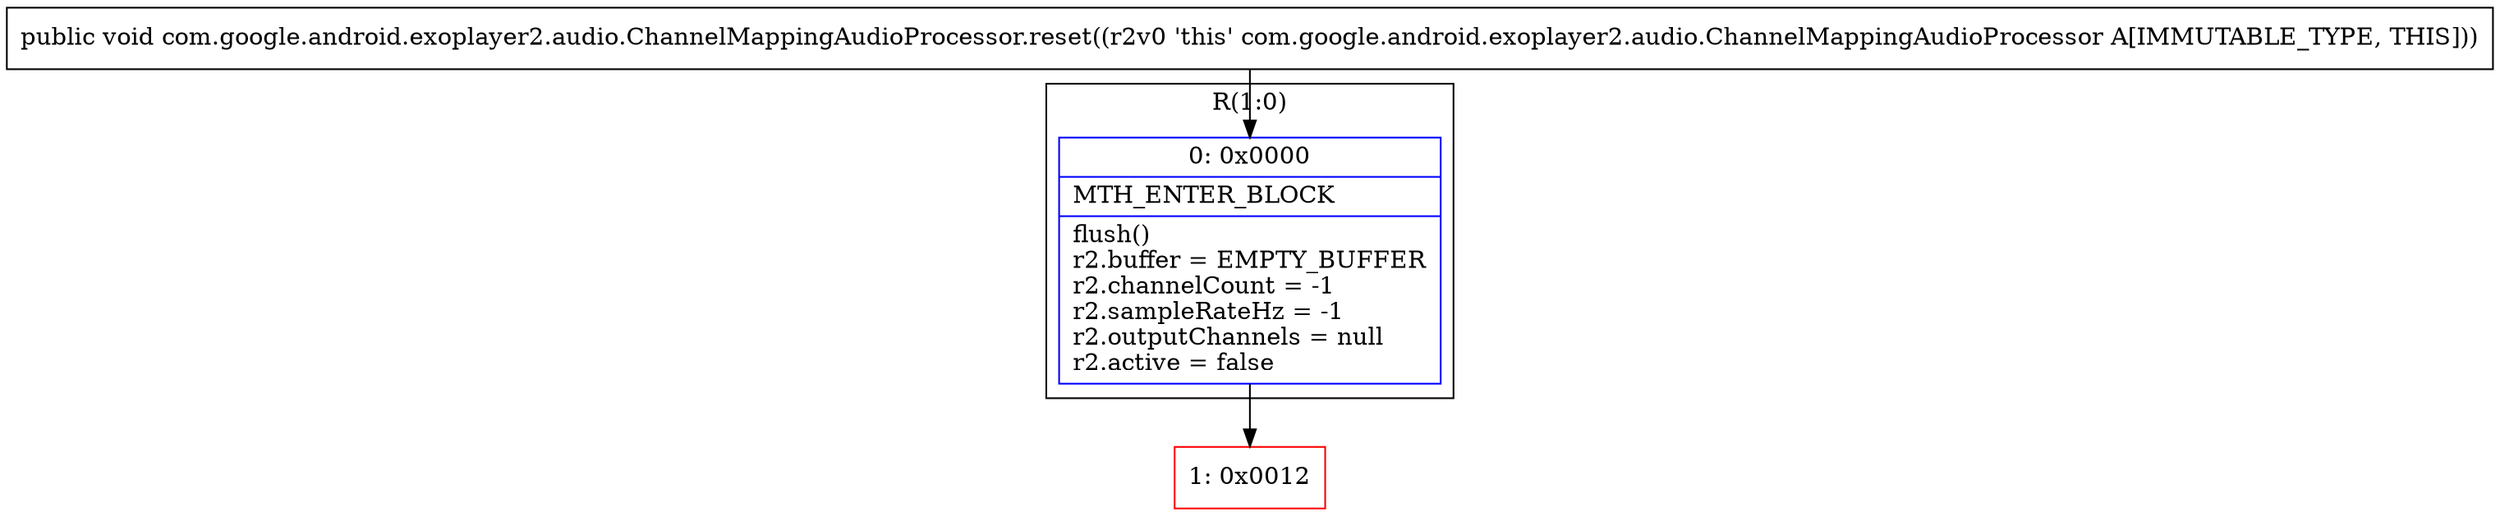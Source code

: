 digraph "CFG forcom.google.android.exoplayer2.audio.ChannelMappingAudioProcessor.reset()V" {
subgraph cluster_Region_150623827 {
label = "R(1:0)";
node [shape=record,color=blue];
Node_0 [shape=record,label="{0\:\ 0x0000|MTH_ENTER_BLOCK\l|flush()\lr2.buffer = EMPTY_BUFFER\lr2.channelCount = \-1\lr2.sampleRateHz = \-1\lr2.outputChannels = null\lr2.active = false\l}"];
}
Node_1 [shape=record,color=red,label="{1\:\ 0x0012}"];
MethodNode[shape=record,label="{public void com.google.android.exoplayer2.audio.ChannelMappingAudioProcessor.reset((r2v0 'this' com.google.android.exoplayer2.audio.ChannelMappingAudioProcessor A[IMMUTABLE_TYPE, THIS])) }"];
MethodNode -> Node_0;
Node_0 -> Node_1;
}

